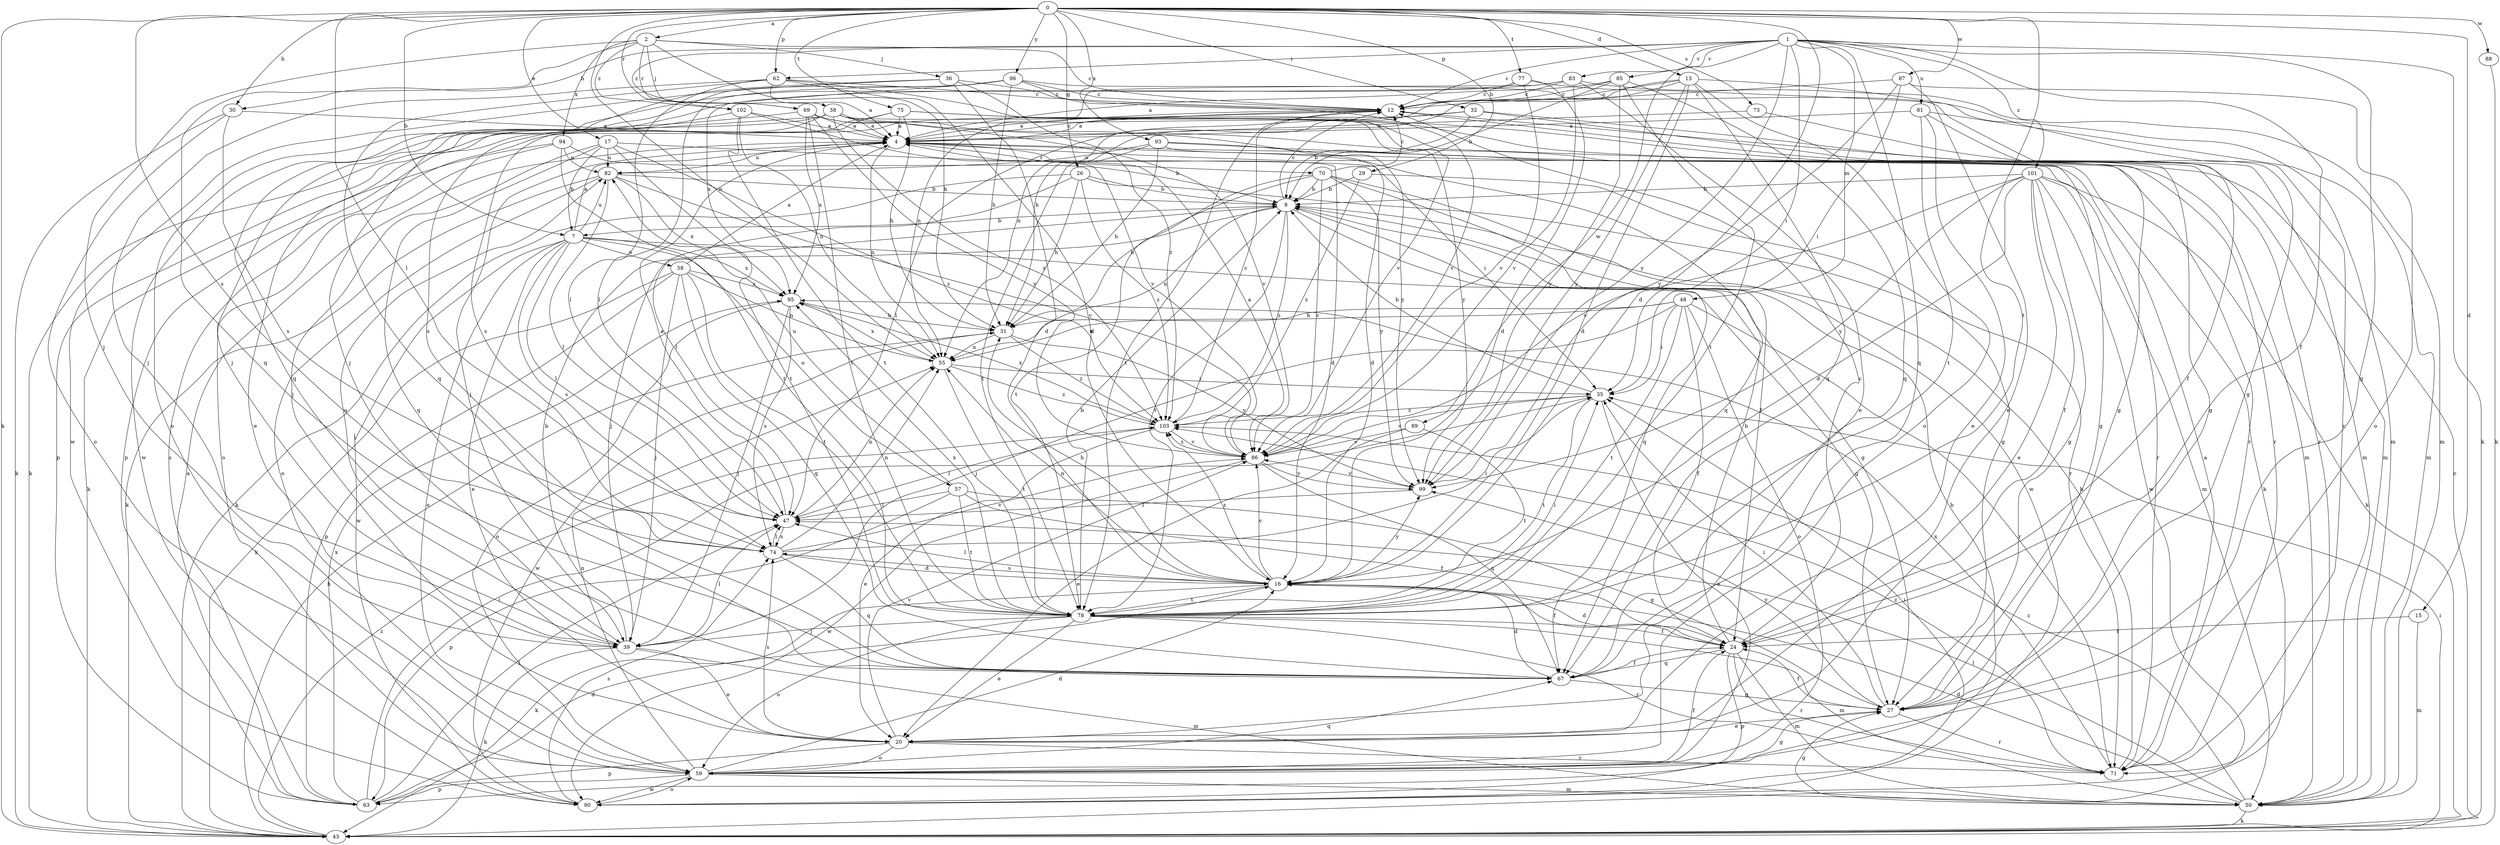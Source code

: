 strict digraph  {
0;
1;
2;
4;
7;
8;
12;
13;
15;
16;
17;
20;
24;
26;
27;
29;
30;
31;
32;
35;
36;
38;
39;
43;
47;
48;
50;
55;
57;
58;
59;
62;
63;
67;
69;
70;
71;
73;
74;
75;
77;
78;
81;
82;
83;
85;
86;
87;
88;
89;
90;
93;
94;
95;
96;
99;
101;
102;
103;
0 -> 2  [label=a];
0 -> 7  [label=b];
0 -> 13  [label=d];
0 -> 15  [label=d];
0 -> 16  [label=d];
0 -> 17  [label=e];
0 -> 26  [label=g];
0 -> 29  [label=h];
0 -> 30  [label=h];
0 -> 32  [label=i];
0 -> 43  [label=k];
0 -> 47  [label=l];
0 -> 55  [label=n];
0 -> 62  [label=p];
0 -> 69  [label=r];
0 -> 73  [label=s];
0 -> 74  [label=s];
0 -> 75  [label=t];
0 -> 77  [label=t];
0 -> 78  [label=t];
0 -> 87  [label=w];
0 -> 88  [label=w];
0 -> 93  [label=x];
0 -> 96  [label=y];
1 -> 12  [label=c];
1 -> 24  [label=f];
1 -> 27  [label=g];
1 -> 30  [label=h];
1 -> 35  [label=i];
1 -> 43  [label=k];
1 -> 48  [label=m];
1 -> 62  [label=p];
1 -> 67  [label=q];
1 -> 81  [label=u];
1 -> 83  [label=v];
1 -> 85  [label=v];
1 -> 89  [label=w];
1 -> 99  [label=y];
1 -> 101  [label=z];
1 -> 102  [label=z];
2 -> 12  [label=c];
2 -> 31  [label=h];
2 -> 36  [label=j];
2 -> 38  [label=j];
2 -> 39  [label=j];
2 -> 67  [label=q];
2 -> 69  [label=r];
2 -> 94  [label=x];
2 -> 102  [label=z];
4 -> 12  [label=c];
4 -> 16  [label=d];
4 -> 39  [label=j];
4 -> 43  [label=k];
4 -> 55  [label=n];
4 -> 70  [label=r];
4 -> 71  [label=r];
4 -> 82  [label=u];
7 -> 4  [label=a];
7 -> 20  [label=e];
7 -> 27  [label=g];
7 -> 47  [label=l];
7 -> 57  [label=o];
7 -> 58  [label=o];
7 -> 59  [label=o];
7 -> 74  [label=s];
7 -> 82  [label=u];
7 -> 90  [label=w];
7 -> 95  [label=x];
8 -> 7  [label=b];
8 -> 12  [label=c];
8 -> 27  [label=g];
8 -> 39  [label=j];
8 -> 55  [label=n];
8 -> 67  [label=q];
8 -> 78  [label=t];
8 -> 103  [label=z];
12 -> 4  [label=a];
12 -> 27  [label=g];
12 -> 78  [label=t];
13 -> 12  [label=c];
13 -> 16  [label=d];
13 -> 31  [label=h];
13 -> 55  [label=n];
13 -> 59  [label=o];
13 -> 67  [label=q];
13 -> 71  [label=r];
13 -> 99  [label=y];
15 -> 24  [label=f];
15 -> 50  [label=m];
16 -> 24  [label=f];
16 -> 31  [label=h];
16 -> 43  [label=k];
16 -> 47  [label=l];
16 -> 55  [label=n];
16 -> 74  [label=s];
16 -> 78  [label=t];
16 -> 86  [label=v];
16 -> 99  [label=y];
16 -> 103  [label=z];
17 -> 7  [label=b];
17 -> 35  [label=i];
17 -> 39  [label=j];
17 -> 67  [label=q];
17 -> 78  [label=t];
17 -> 82  [label=u];
17 -> 103  [label=z];
20 -> 59  [label=o];
20 -> 63  [label=p];
20 -> 71  [label=r];
20 -> 74  [label=s];
20 -> 86  [label=v];
24 -> 8  [label=b];
24 -> 12  [label=c];
24 -> 16  [label=d];
24 -> 50  [label=m];
24 -> 63  [label=p];
24 -> 67  [label=q];
24 -> 71  [label=r];
26 -> 8  [label=b];
26 -> 31  [label=h];
26 -> 43  [label=k];
26 -> 47  [label=l];
26 -> 71  [label=r];
26 -> 103  [label=z];
27 -> 20  [label=e];
27 -> 24  [label=f];
27 -> 35  [label=i];
27 -> 71  [label=r];
27 -> 99  [label=y];
29 -> 8  [label=b];
29 -> 27  [label=g];
29 -> 103  [label=z];
30 -> 4  [label=a];
30 -> 43  [label=k];
30 -> 59  [label=o];
30 -> 74  [label=s];
31 -> 55  [label=n];
31 -> 90  [label=w];
31 -> 99  [label=y];
31 -> 103  [label=z];
32 -> 4  [label=a];
32 -> 8  [label=b];
32 -> 47  [label=l];
32 -> 50  [label=m];
32 -> 71  [label=r];
35 -> 8  [label=b];
35 -> 59  [label=o];
35 -> 78  [label=t];
35 -> 86  [label=v];
35 -> 103  [label=z];
36 -> 12  [label=c];
36 -> 16  [label=d];
36 -> 67  [label=q];
36 -> 90  [label=w];
36 -> 103  [label=z];
38 -> 4  [label=a];
38 -> 43  [label=k];
38 -> 63  [label=p];
38 -> 71  [label=r];
38 -> 74  [label=s];
38 -> 86  [label=v];
38 -> 99  [label=y];
38 -> 103  [label=z];
39 -> 8  [label=b];
39 -> 20  [label=e];
39 -> 43  [label=k];
39 -> 47  [label=l];
39 -> 50  [label=m];
39 -> 82  [label=u];
43 -> 12  [label=c];
43 -> 31  [label=h];
43 -> 35  [label=i];
43 -> 103  [label=z];
47 -> 4  [label=a];
47 -> 55  [label=n];
47 -> 74  [label=s];
48 -> 24  [label=f];
48 -> 31  [label=h];
48 -> 35  [label=i];
48 -> 39  [label=j];
48 -> 55  [label=n];
48 -> 59  [label=o];
48 -> 71  [label=r];
48 -> 78  [label=t];
50 -> 16  [label=d];
50 -> 27  [label=g];
50 -> 43  [label=k];
50 -> 47  [label=l];
50 -> 103  [label=z];
55 -> 35  [label=i];
55 -> 78  [label=t];
55 -> 95  [label=x];
55 -> 103  [label=z];
57 -> 24  [label=f];
57 -> 27  [label=g];
57 -> 47  [label=l];
57 -> 63  [label=p];
57 -> 78  [label=t];
57 -> 82  [label=u];
58 -> 4  [label=a];
58 -> 39  [label=j];
58 -> 43  [label=k];
58 -> 55  [label=n];
58 -> 63  [label=p];
58 -> 67  [label=q];
58 -> 78  [label=t];
58 -> 95  [label=x];
59 -> 16  [label=d];
59 -> 24  [label=f];
59 -> 27  [label=g];
59 -> 50  [label=m];
59 -> 55  [label=n];
59 -> 63  [label=p];
59 -> 67  [label=q];
59 -> 90  [label=w];
62 -> 4  [label=a];
62 -> 12  [label=c];
62 -> 16  [label=d];
62 -> 39  [label=j];
62 -> 47  [label=l];
62 -> 67  [label=q];
62 -> 86  [label=v];
63 -> 4  [label=a];
63 -> 12  [label=c];
63 -> 16  [label=d];
63 -> 35  [label=i];
63 -> 47  [label=l];
63 -> 95  [label=x];
67 -> 16  [label=d];
67 -> 24  [label=f];
67 -> 27  [label=g];
69 -> 4  [label=a];
69 -> 71  [label=r];
69 -> 78  [label=t];
69 -> 86  [label=v];
69 -> 90  [label=w];
69 -> 95  [label=x];
69 -> 99  [label=y];
70 -> 8  [label=b];
70 -> 12  [label=c];
70 -> 24  [label=f];
70 -> 31  [label=h];
70 -> 78  [label=t];
70 -> 86  [label=v];
70 -> 90  [label=w];
70 -> 99  [label=y];
71 -> 4  [label=a];
71 -> 8  [label=b];
71 -> 95  [label=x];
71 -> 103  [label=z];
73 -> 4  [label=a];
73 -> 50  [label=m];
74 -> 16  [label=d];
74 -> 35  [label=i];
74 -> 47  [label=l];
74 -> 55  [label=n];
74 -> 67  [label=q];
74 -> 86  [label=v];
75 -> 4  [label=a];
75 -> 27  [label=g];
75 -> 31  [label=h];
75 -> 50  [label=m];
75 -> 63  [label=p];
75 -> 74  [label=s];
77 -> 12  [label=c];
77 -> 16  [label=d];
77 -> 50  [label=m];
77 -> 59  [label=o];
77 -> 86  [label=v];
78 -> 8  [label=b];
78 -> 20  [label=e];
78 -> 24  [label=f];
78 -> 35  [label=i];
78 -> 39  [label=j];
78 -> 50  [label=m];
78 -> 59  [label=o];
78 -> 71  [label=r];
78 -> 95  [label=x];
81 -> 4  [label=a];
81 -> 20  [label=e];
81 -> 24  [label=f];
81 -> 50  [label=m];
81 -> 78  [label=t];
82 -> 8  [label=b];
82 -> 43  [label=k];
82 -> 47  [label=l];
82 -> 59  [label=o];
82 -> 86  [label=v];
82 -> 95  [label=x];
83 -> 12  [label=c];
83 -> 20  [label=e];
83 -> 39  [label=j];
83 -> 50  [label=m];
83 -> 55  [label=n];
83 -> 86  [label=v];
85 -> 4  [label=a];
85 -> 8  [label=b];
85 -> 12  [label=c];
85 -> 67  [label=q];
85 -> 78  [label=t];
85 -> 99  [label=y];
86 -> 4  [label=a];
86 -> 67  [label=q];
86 -> 90  [label=w];
86 -> 99  [label=y];
86 -> 103  [label=z];
87 -> 12  [label=c];
87 -> 20  [label=e];
87 -> 35  [label=i];
87 -> 59  [label=o];
87 -> 99  [label=y];
88 -> 43  [label=k];
89 -> 20  [label=e];
89 -> 78  [label=t];
89 -> 86  [label=v];
90 -> 8  [label=b];
90 -> 35  [label=i];
90 -> 59  [label=o];
90 -> 74  [label=s];
93 -> 16  [label=d];
93 -> 27  [label=g];
93 -> 31  [label=h];
93 -> 67  [label=q];
93 -> 78  [label=t];
93 -> 82  [label=u];
94 -> 8  [label=b];
94 -> 43  [label=k];
94 -> 59  [label=o];
94 -> 78  [label=t];
94 -> 82  [label=u];
95 -> 31  [label=h];
95 -> 39  [label=j];
95 -> 59  [label=o];
95 -> 74  [label=s];
96 -> 12  [label=c];
96 -> 27  [label=g];
96 -> 31  [label=h];
96 -> 39  [label=j];
96 -> 47  [label=l];
96 -> 86  [label=v];
96 -> 95  [label=x];
99 -> 47  [label=l];
99 -> 86  [label=v];
101 -> 8  [label=b];
101 -> 16  [label=d];
101 -> 20  [label=e];
101 -> 24  [label=f];
101 -> 27  [label=g];
101 -> 43  [label=k];
101 -> 50  [label=m];
101 -> 86  [label=v];
101 -> 90  [label=w];
101 -> 99  [label=y];
102 -> 4  [label=a];
102 -> 20  [label=e];
102 -> 55  [label=n];
102 -> 78  [label=t];
102 -> 86  [label=v];
103 -> 12  [label=c];
103 -> 20  [label=e];
103 -> 47  [label=l];
103 -> 86  [label=v];
103 -> 95  [label=x];
}
